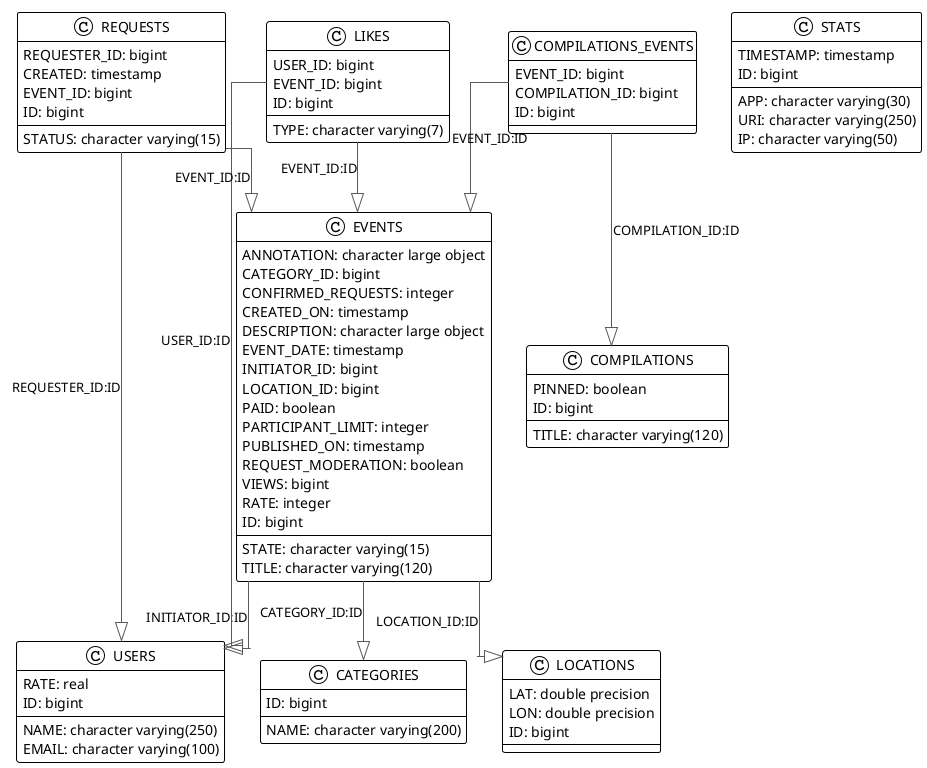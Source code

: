 @startuml

!theme plain
top to bottom direction
skinparam linetype ortho

class CATEGORIES {
   NAME: character varying(200)
   ID: bigint
}
class COMPILATIONS {
   TITLE: character varying(120)
   PINNED: boolean
   ID: bigint
}
class COMPILATIONS_EVENTS {
   EVENT_ID: bigint
   COMPILATION_ID: bigint
   ID: bigint
}
class EVENTS {
   ANNOTATION: character large object
   CATEGORY_ID: bigint
   CONFIRMED_REQUESTS: integer
   CREATED_ON: timestamp
   DESCRIPTION: character large object
   EVENT_DATE: timestamp
   INITIATOR_ID: bigint
   LOCATION_ID: bigint
   PAID: boolean
   PARTICIPANT_LIMIT: integer
   PUBLISHED_ON: timestamp
   REQUEST_MODERATION: boolean
   STATE: character varying(15)
   TITLE: character varying(120)
   VIEWS: bigint
   RATE: integer
   ID: bigint
}
class LIKES {
   USER_ID: bigint
   EVENT_ID: bigint
   TYPE: character varying(7)
   ID: bigint
}
class LOCATIONS {
   LAT: double precision
   LON: double precision
   ID: bigint
}
class REQUESTS {
   REQUESTER_ID: bigint
   CREATED: timestamp
   STATUS: character varying(15)
   EVENT_ID: bigint
   ID: bigint
}
class STATS {
   APP: character varying(30)
   URI: character varying(250)
   IP: character varying(50)
   TIMESTAMP: timestamp
   ID: bigint
}
class USERS {
   NAME: character varying(250)
   EMAIL: character varying(100)
   RATE: real
   ID: bigint
}

COMPILATIONS_EVENTS  -[#595959,plain]-^  COMPILATIONS        : "COMPILATION_ID:ID"
COMPILATIONS_EVENTS  -[#595959,plain]-^  EVENTS              : "EVENT_ID:ID"
EVENTS               -[#595959,plain]-^  CATEGORIES          : "CATEGORY_ID:ID"
EVENTS               -[#595959,plain]-^  LOCATIONS           : "LOCATION_ID:ID"
EVENTS               -[#595959,plain]-^  USERS               : "INITIATOR_ID:ID"
LIKES                -[#595959,plain]-^  EVENTS              : "EVENT_ID:ID"
LIKES                -[#595959,plain]-^  USERS               : "USER_ID:ID"
REQUESTS             -[#595959,plain]-^  EVENTS              : "EVENT_ID:ID"
REQUESTS             -[#595959,plain]-^  USERS               : "REQUESTER_ID:ID"
@enduml
